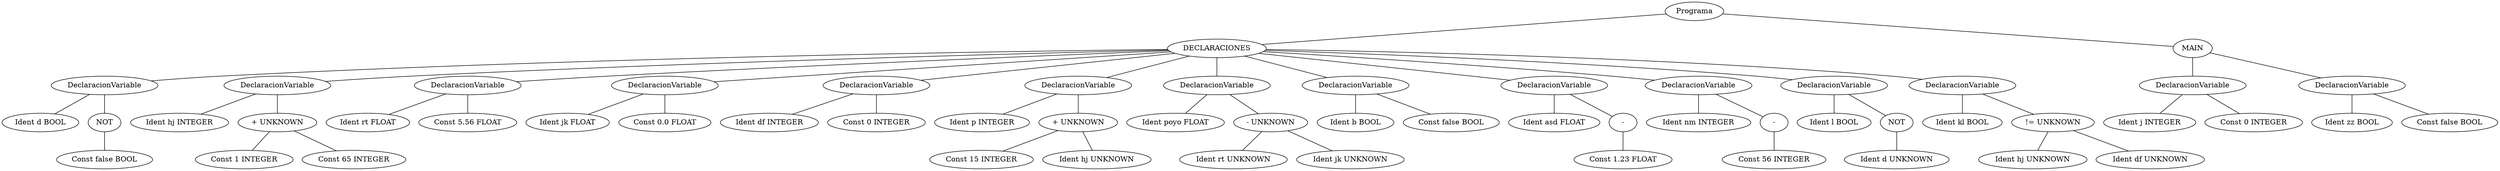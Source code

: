 graph G {1 [label="Programa"]
2 [label="DECLARACIONES"]
1 -- 2
3 [label="DeclaracionVariable"]
2 -- 3
4 [label="Ident d BOOL"]
3 -- 4
5 [label="NOT"]
3 -- 5
6 [label="Const false BOOL"]
5 -- 6
7 [label="DeclaracionVariable"]
2 -- 7
8 [label="Ident hj INTEGER"]
7 -- 8
9 [label="+ UNKNOWN"]
7 -- 9
10 [label="Const 1 INTEGER"]
9 -- 10
11 [label="Const 65 INTEGER"]
9 -- 11
12 [label="DeclaracionVariable"]
2 -- 12
13 [label="Ident rt FLOAT"]
12 -- 13
14 [label="Const 5.56 FLOAT"]
12 -- 14
15 [label="DeclaracionVariable"]
2 -- 15
16 [label="Ident jk FLOAT"]
15 -- 16
17 [label="Const 0.0 FLOAT"]
15 -- 17
18 [label="DeclaracionVariable"]
2 -- 18
19 [label="Ident df INTEGER"]
18 -- 19
20 [label="Const 0 INTEGER"]
18 -- 20
21 [label="DeclaracionVariable"]
2 -- 21
22 [label="Ident p INTEGER"]
21 -- 22
23 [label="+ UNKNOWN"]
21 -- 23
24 [label="Const 15 INTEGER"]
23 -- 24
25 [label="Ident hj UNKNOWN"]
23 -- 25
26 [label="DeclaracionVariable"]
2 -- 26
27 [label="Ident poyo FLOAT"]
26 -- 27
28 [label="- UNKNOWN"]
26 -- 28
29 [label="Ident rt UNKNOWN"]
28 -- 29
30 [label="Ident jk UNKNOWN"]
28 -- 30
31 [label="DeclaracionVariable"]
2 -- 31
32 [label="Ident b BOOL"]
31 -- 32
33 [label="Const false BOOL"]
31 -- 33
34 [label="DeclaracionVariable"]
2 -- 34
35 [label="Ident asd FLOAT"]
34 -- 35
36 [label="-"]
34 -- 36
37 [label="Const 1.23 FLOAT"]
36 -- 37
38 [label="DeclaracionVariable"]
2 -- 38
39 [label="Ident nm INTEGER"]
38 -- 39
40 [label="-"]
38 -- 40
41 [label="Const 56 INTEGER"]
40 -- 41
42 [label="DeclaracionVariable"]
2 -- 42
43 [label="Ident l BOOL"]
42 -- 43
44 [label="NOT"]
42 -- 44
45 [label="Ident d UNKNOWN"]
44 -- 45
46 [label="DeclaracionVariable"]
2 -- 46
47 [label="Ident kl BOOL"]
46 -- 47
48 [label="!= UNKNOWN"]
46 -- 48
49 [label="Ident hj UNKNOWN"]
48 -- 49
50 [label="Ident df UNKNOWN"]
48 -- 50
51 [label="MAIN"]
1 -- 51
52 [label="DeclaracionVariable"]
51 -- 52
53 [label="Ident j INTEGER"]
52 -- 53
54 [label="Const 0 INTEGER"]
52 -- 54
55 [label="DeclaracionVariable"]
51 -- 55
56 [label="Ident zz BOOL"]
55 -- 56
57 [label="Const false BOOL"]
55 -- 57
}
